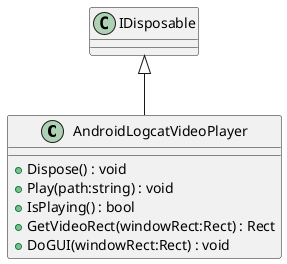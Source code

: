 @startuml
class AndroidLogcatVideoPlayer {
    + Dispose() : void
    + Play(path:string) : void
    + IsPlaying() : bool
    + GetVideoRect(windowRect:Rect) : Rect
    + DoGUI(windowRect:Rect) : void
}
IDisposable <|-- AndroidLogcatVideoPlayer
@enduml
